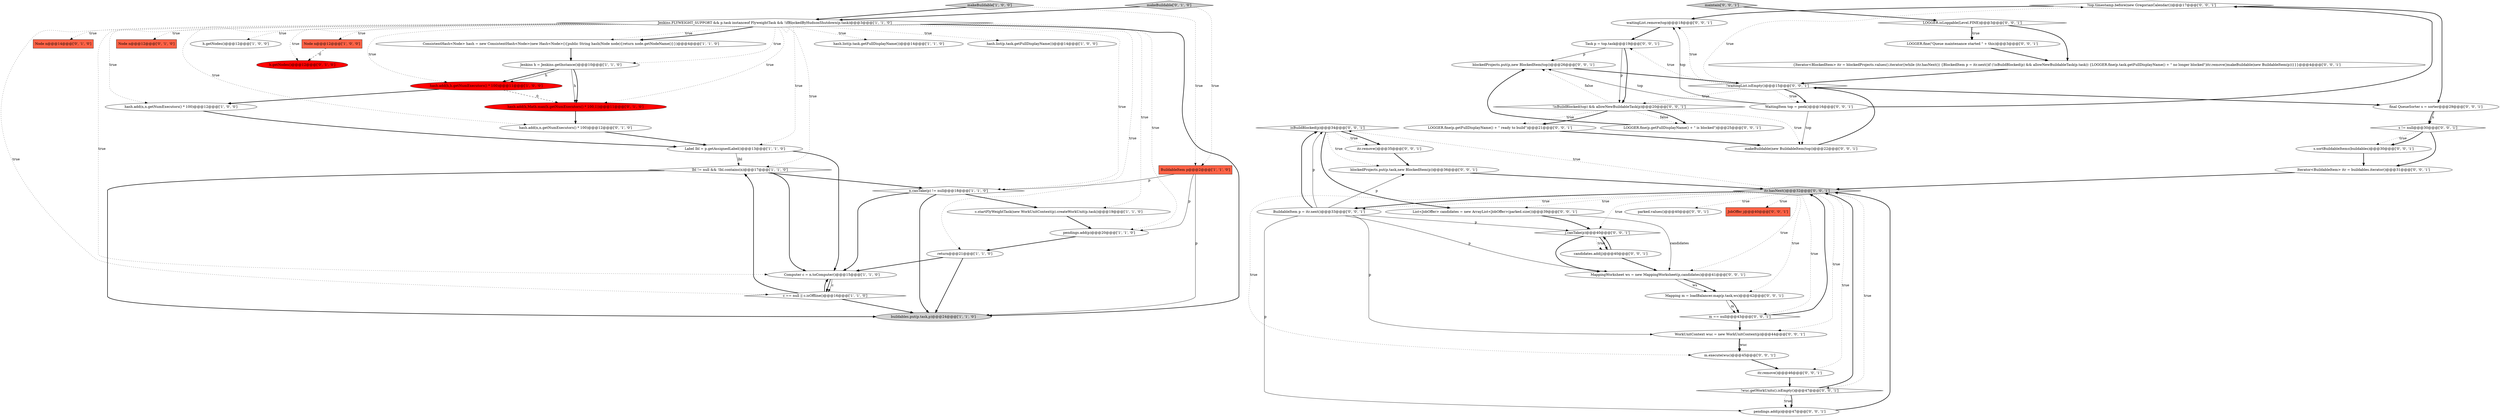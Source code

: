 digraph {
5 [style = filled, label = "hash.list(p.task.getFullDisplayName())@@@14@@@['1', '0', '0']", fillcolor = white, shape = ellipse image = "AAA0AAABBB1BBB"];
33 [style = filled, label = "isBuildBlocked(p)@@@34@@@['0', '0', '1']", fillcolor = white, shape = diamond image = "AAA0AAABBB3BBB"];
50 [style = filled, label = "LOGGER.fine(p.getFullDisplayName() + \" ready to build\")@@@21@@@['0', '0', '1']", fillcolor = white, shape = ellipse image = "AAA0AAABBB3BBB"];
52 [style = filled, label = "blockedProjects.put(p.task,new BlockedItem(p))@@@36@@@['0', '0', '1']", fillcolor = white, shape = ellipse image = "AAA0AAABBB3BBB"];
1 [style = filled, label = "Jenkins h = Jenkins.getInstance()@@@10@@@['1', '1', '0']", fillcolor = white, shape = ellipse image = "AAA0AAABBB1BBB"];
26 [style = filled, label = "Mapping m = loadBalancer.map(p.task,ws)@@@42@@@['0', '0', '1']", fillcolor = white, shape = ellipse image = "AAA0AAABBB3BBB"];
35 [style = filled, label = "j.canTake(p)@@@40@@@['0', '0', '1']", fillcolor = white, shape = diamond image = "AAA0AAABBB3BBB"];
49 [style = filled, label = "pendings.add(p)@@@47@@@['0', '0', '1']", fillcolor = white, shape = ellipse image = "AAA0AAABBB3BBB"];
16 [style = filled, label = "buildables.put(p.task,p)@@@24@@@['1', '1', '0']", fillcolor = lightgray, shape = ellipse image = "AAA0AAABBB1BBB"];
7 [style = filled, label = "c.startFlyWeightTask(new WorkUnitContext(p).createWorkUnit(p.task))@@@19@@@['1', '1', '0']", fillcolor = white, shape = ellipse image = "AAA0AAABBB1BBB"];
38 [style = filled, label = "blockedProjects.put(p,new BlockedItem(top))@@@26@@@['0', '0', '1']", fillcolor = white, shape = ellipse image = "AAA0AAABBB3BBB"];
61 [style = filled, label = "final QueueSorter s = sorter@@@29@@@['0', '0', '1']", fillcolor = white, shape = ellipse image = "AAA0AAABBB3BBB"];
41 [style = filled, label = "itr.hasNext()@@@32@@@['0', '0', '1']", fillcolor = lightgray, shape = diamond image = "AAA0AAABBB3BBB"];
15 [style = filled, label = "Jenkins.FLYWEIGHT_SUPPORT && p.task instanceof FlyweightTask && !ifBlockedByHudsonShutdown(p.task)@@@3@@@['1', '1', '0']", fillcolor = white, shape = diamond image = "AAA0AAABBB1BBB"];
4 [style = filled, label = "hash.add(h,h.getNumExecutors() * 100)@@@11@@@['1', '0', '0']", fillcolor = red, shape = ellipse image = "AAA1AAABBB1BBB"];
23 [style = filled, label = "Node n@@@14@@@['0', '1', '0']", fillcolor = tomato, shape = box image = "AAA0AAABBB2BBB"];
39 [style = filled, label = "WaitingItem top = peek()@@@16@@@['0', '0', '1']", fillcolor = white, shape = ellipse image = "AAA0AAABBB3BBB"];
45 [style = filled, label = "m == null@@@43@@@['0', '0', '1']", fillcolor = white, shape = diamond image = "AAA0AAABBB3BBB"];
9 [style = filled, label = "lbl != null && !lbl.contains(n)@@@17@@@['1', '1', '0']", fillcolor = white, shape = diamond image = "AAA0AAABBB1BBB"];
51 [style = filled, label = "makeBuildable(new BuildableItem(top))@@@22@@@['0', '0', '1']", fillcolor = white, shape = ellipse image = "AAA0AAABBB3BBB"];
13 [style = filled, label = "n.canTake(p) != null@@@18@@@['1', '1', '0']", fillcolor = white, shape = diamond image = "AAA0AAABBB1BBB"];
20 [style = filled, label = "Node n@@@12@@@['0', '1', '0']", fillcolor = tomato, shape = box image = "AAA0AAABBB2BBB"];
28 [style = filled, label = "!top.timestamp.before(new GregorianCalendar())@@@17@@@['0', '0', '1']", fillcolor = white, shape = diamond image = "AAA0AAABBB3BBB"];
56 [style = filled, label = "{Iterator<BlockedItem> itr = blockedProjects.values().iterator()while (itr.hasNext()) {BlockedItem p = itr.next()if (!isBuildBlocked(p) && allowNewBuildableTask(p.task)) {LOGGER.fine(p.task.getFullDisplayName() + \" no longer blocked\")itr.remove()makeBuildable(new BuildableItem(p))}}}@@@4@@@['0', '0', '1']", fillcolor = white, shape = ellipse image = "AAA0AAABBB3BBB"];
31 [style = filled, label = "Task p = top.task@@@19@@@['0', '0', '1']", fillcolor = white, shape = ellipse image = "AAA0AAABBB3BBB"];
32 [style = filled, label = "s.sortBuildableItems(buildables)@@@30@@@['0', '0', '1']", fillcolor = white, shape = ellipse image = "AAA0AAABBB3BBB"];
42 [style = filled, label = "LOGGER.fine(p.getFullDisplayName() + \" is blocked\")@@@25@@@['0', '0', '1']", fillcolor = white, shape = ellipse image = "AAA0AAABBB3BBB"];
2 [style = filled, label = "Label lbl = p.getAssignedLabel()@@@13@@@['1', '1', '0']", fillcolor = white, shape = ellipse image = "AAA0AAABBB1BBB"];
17 [style = filled, label = "h.getNodes()@@@12@@@['1', '0', '0']", fillcolor = white, shape = ellipse image = "AAA0AAABBB1BBB"];
21 [style = filled, label = "makeBuildable['0', '1', '0']", fillcolor = lightgray, shape = diamond image = "AAA0AAABBB2BBB"];
24 [style = filled, label = "h.getNodes()@@@12@@@['0', '1', '0']", fillcolor = red, shape = ellipse image = "AAA1AAABBB2BBB"];
29 [style = filled, label = "itr.remove()@@@35@@@['0', '0', '1']", fillcolor = white, shape = ellipse image = "AAA0AAABBB3BBB"];
54 [style = filled, label = "waitingList.remove(top)@@@18@@@['0', '0', '1']", fillcolor = white, shape = ellipse image = "AAA0AAABBB3BBB"];
6 [style = filled, label = "BuildableItem p@@@2@@@['1', '1', '0']", fillcolor = tomato, shape = box image = "AAA0AAABBB1BBB"];
55 [style = filled, label = "WorkUnitContext wuc = new WorkUnitContext(p)@@@44@@@['0', '0', '1']", fillcolor = white, shape = ellipse image = "AAA0AAABBB3BBB"];
19 [style = filled, label = "Node n@@@12@@@['1', '0', '0']", fillcolor = tomato, shape = box image = "AAA1AAABBB1BBB"];
25 [style = filled, label = "hash.add(h,Math.max(h.getNumExecutors() * 100,1))@@@11@@@['0', '1', '0']", fillcolor = red, shape = ellipse image = "AAA1AAABBB2BBB"];
53 [style = filled, label = "MappingWorksheet ws = new MappingWorksheet(p,candidates)@@@41@@@['0', '0', '1']", fillcolor = white, shape = ellipse image = "AAA0AAABBB3BBB"];
3 [style = filled, label = "ConsistentHash<Node> hash = new ConsistentHash<Node>(new Hash<Node>(){public String hash(Node node){return node.getNodeName()}})@@@4@@@['1', '1', '0']", fillcolor = white, shape = ellipse image = "AAA0AAABBB1BBB"];
12 [style = filled, label = "makeBuildable['1', '0', '0']", fillcolor = lightgray, shape = diamond image = "AAA0AAABBB1BBB"];
37 [style = filled, label = "m.execute(wuc)@@@45@@@['0', '0', '1']", fillcolor = white, shape = ellipse image = "AAA0AAABBB3BBB"];
43 [style = filled, label = "LOGGER.fine(\"Queue maintenance started \" + this)@@@3@@@['0', '0', '1']", fillcolor = white, shape = ellipse image = "AAA0AAABBB3BBB"];
10 [style = filled, label = "pendings.add(p)@@@20@@@['1', '1', '0']", fillcolor = white, shape = ellipse image = "AAA0AAABBB1BBB"];
36 [style = filled, label = "parked.values()@@@40@@@['0', '0', '1']", fillcolor = white, shape = ellipse image = "AAA0AAABBB3BBB"];
58 [style = filled, label = "List<JobOffer> candidates = new ArrayList<JobOffer>(parked.size())@@@39@@@['0', '0', '1']", fillcolor = white, shape = ellipse image = "AAA0AAABBB3BBB"];
22 [style = filled, label = "hash.add(n,n.getNumExecutors() * 100)@@@12@@@['0', '1', '0']", fillcolor = white, shape = ellipse image = "AAA0AAABBB2BBB"];
47 [style = filled, label = "candidates.add(j)@@@40@@@['0', '0', '1']", fillcolor = white, shape = ellipse image = "AAA0AAABBB3BBB"];
30 [style = filled, label = "s != null@@@30@@@['0', '0', '1']", fillcolor = white, shape = diamond image = "AAA0AAABBB3BBB"];
18 [style = filled, label = "hash.add(n,n.getNumExecutors() * 100)@@@12@@@['1', '0', '0']", fillcolor = white, shape = ellipse image = "AAA0AAABBB1BBB"];
48 [style = filled, label = "Iterator<BuildableItem> itr = buildables.iterator()@@@31@@@['0', '0', '1']", fillcolor = white, shape = ellipse image = "AAA0AAABBB3BBB"];
44 [style = filled, label = "JobOffer j@@@40@@@['0', '0', '1']", fillcolor = tomato, shape = box image = "AAA0AAABBB3BBB"];
59 [style = filled, label = "!waitingList.isEmpty()@@@15@@@['0', '0', '1']", fillcolor = white, shape = diamond image = "AAA0AAABBB3BBB"];
60 [style = filled, label = "LOGGER.isLoggable(Level.FINE)@@@3@@@['0', '0', '1']", fillcolor = white, shape = diamond image = "AAA0AAABBB3BBB"];
34 [style = filled, label = "maintain['0', '0', '1']", fillcolor = lightgray, shape = diamond image = "AAA0AAABBB3BBB"];
0 [style = filled, label = "c == null || c.isOffline()@@@16@@@['1', '1', '0']", fillcolor = white, shape = diamond image = "AAA0AAABBB1BBB"];
14 [style = filled, label = "Computer c = n.toComputer()@@@15@@@['1', '1', '0']", fillcolor = white, shape = ellipse image = "AAA0AAABBB1BBB"];
40 [style = filled, label = "!isBuildBlocked(top) && allowNewBuildableTask(p)@@@20@@@['0', '0', '1']", fillcolor = white, shape = diamond image = "AAA0AAABBB3BBB"];
27 [style = filled, label = "!wuc.getWorkUnits().isEmpty()@@@47@@@['0', '0', '1']", fillcolor = white, shape = diamond image = "AAA0AAABBB3BBB"];
8 [style = filled, label = "return@@@21@@@['1', '1', '0']", fillcolor = white, shape = ellipse image = "AAA0AAABBB1BBB"];
46 [style = filled, label = "itr.remove()@@@46@@@['0', '0', '1']", fillcolor = white, shape = ellipse image = "AAA0AAABBB3BBB"];
11 [style = filled, label = "hash.list(p.task.getFullDisplayName())@@@14@@@['1', '1', '0']", fillcolor = white, shape = ellipse image = "AAA0AAABBB1BBB"];
57 [style = filled, label = "BuildableItem p = itr.next()@@@33@@@['0', '0', '1']", fillcolor = white, shape = ellipse image = "AAA0AAABBB3BBB"];
40->50 [style = dotted, label="true"];
8->16 [style = bold, label=""];
6->13 [style = solid, label="p"];
25->22 [style = bold, label=""];
61->30 [style = bold, label=""];
40->51 [style = dotted, label="true"];
57->33 [style = bold, label=""];
21->15 [style = bold, label=""];
40->38 [style = dotted, label="false"];
2->9 [style = solid, label="lbl"];
15->20 [style = dotted, label="true"];
27->49 [style = dotted, label="true"];
15->7 [style = dotted, label="true"];
27->49 [style = bold, label=""];
59->61 [style = bold, label=""];
9->16 [style = bold, label=""];
6->16 [style = solid, label="p"];
53->26 [style = solid, label="ws"];
15->9 [style = dotted, label="true"];
1->25 [style = solid, label="h"];
26->45 [style = solid, label="m"];
41->36 [style = dotted, label="true"];
39->38 [style = solid, label="top"];
4->25 [style = dashed, label="0"];
0->14 [style = bold, label=""];
15->8 [style = dotted, label="true"];
10->8 [style = bold, label=""];
41->58 [style = dotted, label="true"];
35->47 [style = dotted, label="true"];
57->52 [style = solid, label="p"];
2->14 [style = bold, label=""];
59->39 [style = dotted, label="true"];
60->43 [style = dotted, label="true"];
9->14 [style = bold, label=""];
31->40 [style = bold, label=""];
41->33 [style = dotted, label="true"];
13->14 [style = bold, label=""];
55->37 [style = bold, label=""];
6->10 [style = solid, label="p"];
45->41 [style = bold, label=""];
47->53 [style = bold, label=""];
1->4 [style = bold, label=""];
40->50 [style = bold, label=""];
48->41 [style = bold, label=""];
41->46 [style = dotted, label="true"];
15->24 [style = dotted, label="true"];
15->2 [style = dotted, label="true"];
15->18 [style = dotted, label="true"];
58->35 [style = bold, label=""];
28->54 [style = bold, label=""];
15->10 [style = dotted, label="true"];
4->18 [style = bold, label=""];
59->39 [style = bold, label=""];
15->14 [style = dotted, label="true"];
14->0 [style = solid, label="c"];
55->37 [style = solid, label="wuc"];
31->40 [style = solid, label="p"];
13->16 [style = bold, label=""];
29->52 [style = bold, label=""];
15->13 [style = dotted, label="true"];
33->29 [style = bold, label=""];
15->17 [style = dotted, label="true"];
15->3 [style = dotted, label="true"];
57->49 [style = solid, label="p"];
37->46 [style = bold, label=""];
41->53 [style = dotted, label="true"];
12->6 [style = dotted, label="true"];
28->61 [style = bold, label=""];
57->33 [style = solid, label="p"];
30->32 [style = dotted, label="true"];
41->57 [style = dotted, label="true"];
49->41 [style = bold, label=""];
32->48 [style = bold, label=""];
33->58 [style = bold, label=""];
42->38 [style = bold, label=""];
21->6 [style = dotted, label="true"];
60->56 [style = bold, label=""];
38->59 [style = bold, label=""];
15->5 [style = dotted, label="true"];
0->16 [style = bold, label=""];
59->40 [style = dotted, label="true"];
22->2 [style = bold, label=""];
33->52 [style = dotted, label="true"];
45->55 [style = bold, label=""];
3->1 [style = bold, label=""];
41->35 [style = dotted, label="true"];
57->53 [style = solid, label="p"];
52->41 [style = bold, label=""];
8->14 [style = bold, label=""];
30->32 [style = bold, label=""];
59->31 [style = dotted, label="true"];
41->37 [style = dotted, label="true"];
15->3 [style = bold, label=""];
15->0 [style = dotted, label="true"];
1->4 [style = solid, label="h"];
59->28 [style = dotted, label="true"];
53->26 [style = bold, label=""];
15->11 [style = dotted, label="true"];
31->38 [style = solid, label="p"];
41->55 [style = dotted, label="true"];
33->29 [style = dotted, label="true"];
58->53 [style = solid, label="candidates"];
19->24 [style = dashed, label="0"];
15->23 [style = dotted, label="true"];
61->30 [style = solid, label="s"];
15->25 [style = dotted, label="true"];
60->43 [style = bold, label=""];
56->59 [style = bold, label=""];
1->25 [style = bold, label=""];
41->44 [style = dotted, label="true"];
35->53 [style = bold, label=""];
40->42 [style = dotted, label="false"];
57->55 [style = solid, label="p"];
0->9 [style = bold, label=""];
41->27 [style = dotted, label="true"];
57->35 [style = solid, label="p"];
7->10 [style = bold, label=""];
12->15 [style = bold, label=""];
15->22 [style = dotted, label="true"];
18->2 [style = bold, label=""];
39->51 [style = solid, label="top"];
15->16 [style = bold, label=""];
47->35 [style = bold, label=""];
39->54 [style = solid, label="top"];
41->57 [style = bold, label=""];
41->45 [style = dotted, label="true"];
39->28 [style = bold, label=""];
15->4 [style = dotted, label="true"];
59->54 [style = dotted, label="true"];
51->59 [style = bold, label=""];
41->26 [style = dotted, label="true"];
34->60 [style = bold, label=""];
14->0 [style = bold, label=""];
54->31 [style = bold, label=""];
15->19 [style = dotted, label="true"];
15->1 [style = dotted, label="true"];
13->7 [style = bold, label=""];
50->51 [style = bold, label=""];
46->27 [style = bold, label=""];
27->41 [style = bold, label=""];
35->47 [style = bold, label=""];
26->45 [style = bold, label=""];
30->48 [style = bold, label=""];
40->42 [style = bold, label=""];
43->56 [style = bold, label=""];
9->13 [style = bold, label=""];
}
